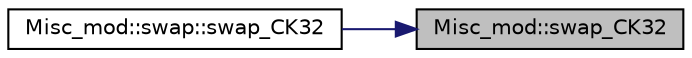 digraph "Misc_mod::swap_CK32"
{
 // LATEX_PDF_SIZE
  edge [fontname="Helvetica",fontsize="10",labelfontname="Helvetica",labelfontsize="10"];
  node [fontname="Helvetica",fontsize="10",shape=record];
  rankdir="RL";
  Node1 [label="Misc_mod::swap_CK32",height=0.2,width=0.4,color="black", fillcolor="grey75", style="filled", fontcolor="black",tooltip=" "];
  Node1 -> Node2 [dir="back",color="midnightblue",fontsize="10",style="solid",fontname="Helvetica"];
  Node2 [label="Misc_mod::swap::swap_CK32",height=0.2,width=0.4,color="black", fillcolor="white", style="filled",URL="$interfaceMisc__mod_1_1swap.html#af2d2d4b5e808d149684864669d756bf7",tooltip=" "];
}
